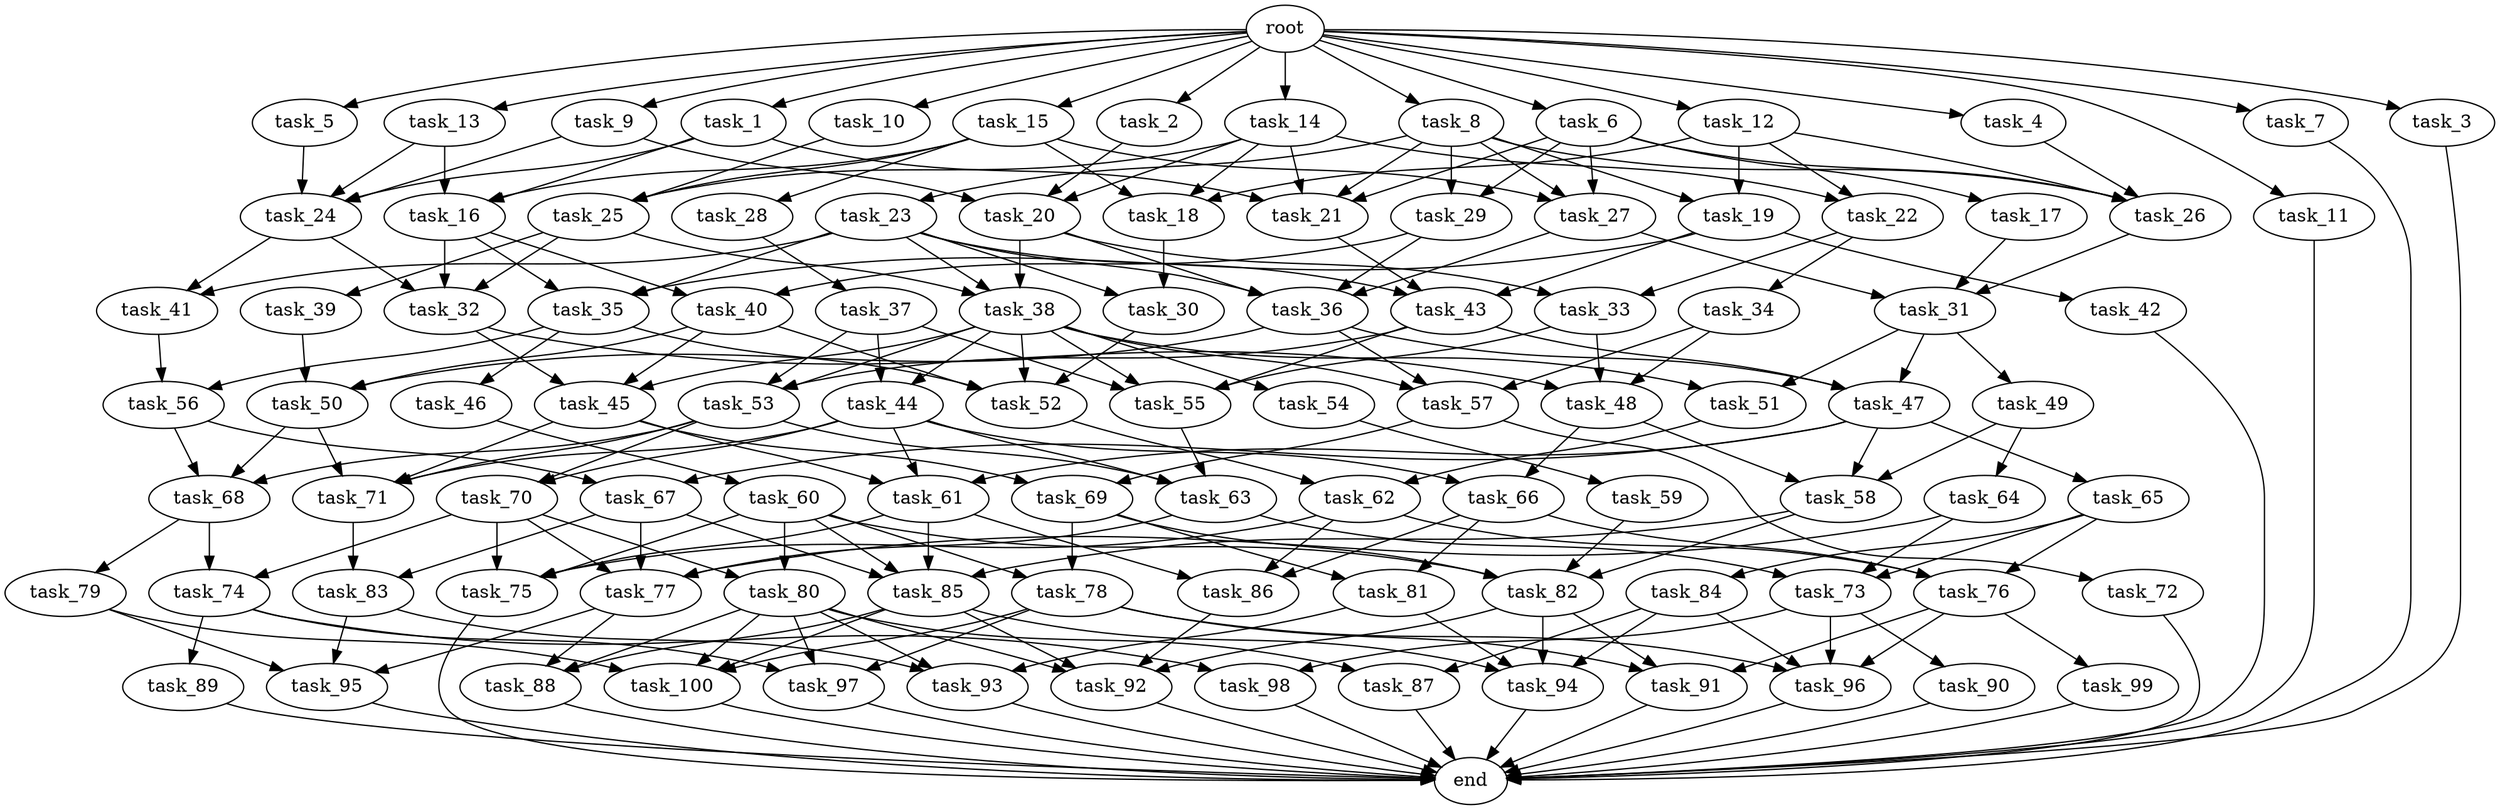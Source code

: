 digraph G {
  task_66 [size="2.238090e+09"];
  task_71 [size="9.968597e+08"];
  task_79 [size="4.424093e+09"];
  task_27 [size="4.206051e+09"];
  task_34 [size="1.357427e+09"];
  task_69 [size="1.897816e+09"];
  task_63 [size="5.523235e+08"];
  task_87 [size="4.057529e+09"];
  task_26 [size="3.416340e+09"];
  task_25 [size="1.573674e+09"];
  task_44 [size="2.377292e+09"];
  task_19 [size="2.448040e+09"];
  task_57 [size="8.736715e+08"];
  task_47 [size="4.752843e+09"];
  task_29 [size="3.075720e+09"];
  task_20 [size="2.507902e+09"];
  task_56 [size="4.640165e+09"];
  task_15 [size="4.495928e+09"];
  task_77 [size="2.269331e+09"];
  task_92 [size="2.661210e+09"];
  task_100 [size="4.932077e+09"];
  task_16 [size="2.328907e+09"];
  task_91 [size="3.339197e+09"];
  task_82 [size="8.741368e+08"];
  task_73 [size="4.854367e+09"];
  task_65 [size="8.469873e+08"];
  task_10 [size="4.223207e+09"];
  task_30 [size="2.080096e+09"];
  task_23 [size="3.170587e+09"];
  task_78 [size="3.862245e+09"];
  task_28 [size="3.186247e+09"];
  task_38 [size="3.989206e+09"];
  task_32 [size="1.723158e+09"];
  task_4 [size="3.139580e+09"];
  task_9 [size="1.235381e+09"];
  task_84 [size="5.820069e+08"];
  task_14 [size="3.700619e+08"];
  end [size="0.000000e+00"];
  task_83 [size="4.865232e+09"];
  task_90 [size="3.972580e+09"];
  task_59 [size="3.631453e+09"];
  task_12 [size="3.117484e+09"];
  task_46 [size="3.597064e+09"];
  task_36 [size="7.686944e+08"];
  task_40 [size="1.362573e+09"];
  task_62 [size="9.334729e+08"];
  task_45 [size="3.620136e+09"];
  task_53 [size="4.194785e+09"];
  task_24 [size="2.485952e+09"];
  task_33 [size="3.350087e+09"];
  task_89 [size="2.140956e+09"];
  task_94 [size="1.343759e+09"];
  task_41 [size="3.458582e+09"];
  task_72 [size="2.762171e+09"];
  task_18 [size="3.432349e+09"];
  task_64 [size="1.111425e+09"];
  task_54 [size="1.949842e+08"];
  task_95 [size="2.146934e+09"];
  task_70 [size="1.300286e+09"];
  task_11 [size="3.128590e+09"];
  task_43 [size="3.277493e+09"];
  task_88 [size="3.326098e+09"];
  task_96 [size="1.943013e+09"];
  task_6 [size="3.358175e+09"];
  task_42 [size="1.179530e+09"];
  task_17 [size="3.364531e+09"];
  task_22 [size="3.566830e+09"];
  task_93 [size="2.769126e+09"];
  task_98 [size="3.444667e+09"];
  task_97 [size="4.788461e+09"];
  task_58 [size="1.141140e+09"];
  task_67 [size="3.561994e+09"];
  root [size="0.000000e+00"];
  task_48 [size="1.523611e+09"];
  task_35 [size="2.584057e+09"];
  task_80 [size="6.334797e+07"];
  task_99 [size="1.073408e+09"];
  task_68 [size="1.697277e+09"];
  task_1 [size="4.371477e+09"];
  task_55 [size="1.171840e+09"];
  task_13 [size="7.868493e+08"];
  task_52 [size="5.863384e+07"];
  task_81 [size="4.992511e+09"];
  task_39 [size="3.286908e+09"];
  task_2 [size="1.129538e+09"];
  task_37 [size="3.223448e+09"];
  task_5 [size="4.355831e+09"];
  task_76 [size="8.674720e+08"];
  task_51 [size="3.306092e+09"];
  task_7 [size="5.642508e+08"];
  task_60 [size="4.163899e+09"];
  task_74 [size="2.051644e+09"];
  task_85 [size="4.396641e+09"];
  task_49 [size="8.051915e+08"];
  task_31 [size="4.753123e+09"];
  task_21 [size="2.393134e+09"];
  task_3 [size="4.775608e+09"];
  task_8 [size="3.304202e+09"];
  task_75 [size="1.841806e+09"];
  task_50 [size="1.622830e+09"];
  task_61 [size="2.000007e+09"];
  task_86 [size="1.280703e+09"];

  task_66 -> task_76 [size="2.238090e+08"];
  task_66 -> task_81 [size="2.238090e+08"];
  task_66 -> task_86 [size="2.238090e+08"];
  task_71 -> task_83 [size="4.984298e+07"];
  task_79 -> task_100 [size="8.848187e+08"];
  task_79 -> task_95 [size="8.848187e+08"];
  task_27 -> task_36 [size="2.804034e+08"];
  task_27 -> task_31 [size="2.804034e+08"];
  task_34 -> task_57 [size="2.714855e+08"];
  task_34 -> task_48 [size="2.714855e+08"];
  task_69 -> task_81 [size="1.897816e+08"];
  task_69 -> task_78 [size="1.897816e+08"];
  task_69 -> task_82 [size="1.897816e+08"];
  task_63 -> task_73 [size="3.682157e+07"];
  task_63 -> task_77 [size="3.682157e+07"];
  task_87 -> end [size="1.000000e-12"];
  task_26 -> task_31 [size="1.708170e+08"];
  task_25 -> task_38 [size="1.049116e+08"];
  task_25 -> task_32 [size="1.049116e+08"];
  task_25 -> task_39 [size="1.049116e+08"];
  task_44 -> task_63 [size="2.377292e+08"];
  task_44 -> task_61 [size="2.377292e+08"];
  task_44 -> task_70 [size="2.377292e+08"];
  task_44 -> task_66 [size="2.377292e+08"];
  task_44 -> task_71 [size="2.377292e+08"];
  task_19 -> task_42 [size="2.448040e+08"];
  task_19 -> task_43 [size="2.448040e+08"];
  task_19 -> task_35 [size="2.448040e+08"];
  task_57 -> task_69 [size="5.824477e+07"];
  task_57 -> task_72 [size="5.824477e+07"];
  task_47 -> task_58 [size="3.168562e+08"];
  task_47 -> task_65 [size="3.168562e+08"];
  task_47 -> task_67 [size="3.168562e+08"];
  task_47 -> task_61 [size="3.168562e+08"];
  task_29 -> task_36 [size="3.075720e+08"];
  task_29 -> task_40 [size="3.075720e+08"];
  task_20 -> task_36 [size="1.671934e+08"];
  task_20 -> task_38 [size="1.671934e+08"];
  task_20 -> task_33 [size="1.671934e+08"];
  task_56 -> task_68 [size="4.640165e+08"];
  task_56 -> task_67 [size="4.640165e+08"];
  task_15 -> task_27 [size="8.991856e+08"];
  task_15 -> task_28 [size="8.991856e+08"];
  task_15 -> task_16 [size="8.991856e+08"];
  task_15 -> task_25 [size="8.991856e+08"];
  task_15 -> task_18 [size="8.991856e+08"];
  task_77 -> task_88 [size="1.134665e+08"];
  task_77 -> task_95 [size="1.134665e+08"];
  task_92 -> end [size="1.000000e-12"];
  task_100 -> end [size="1.000000e-12"];
  task_16 -> task_40 [size="1.552605e+08"];
  task_16 -> task_32 [size="1.552605e+08"];
  task_16 -> task_35 [size="1.552605e+08"];
  task_91 -> end [size="1.000000e-12"];
  task_82 -> task_94 [size="4.370684e+07"];
  task_82 -> task_92 [size="4.370684e+07"];
  task_82 -> task_91 [size="4.370684e+07"];
  task_73 -> task_96 [size="3.236245e+08"];
  task_73 -> task_90 [size="3.236245e+08"];
  task_73 -> task_98 [size="3.236245e+08"];
  task_65 -> task_76 [size="1.693975e+08"];
  task_65 -> task_73 [size="1.693975e+08"];
  task_65 -> task_84 [size="1.693975e+08"];
  task_10 -> task_25 [size="8.446414e+08"];
  task_30 -> task_52 [size="2.080096e+08"];
  task_23 -> task_36 [size="6.341174e+08"];
  task_23 -> task_30 [size="6.341174e+08"];
  task_23 -> task_41 [size="6.341174e+08"];
  task_23 -> task_38 [size="6.341174e+08"];
  task_23 -> task_43 [size="6.341174e+08"];
  task_23 -> task_35 [size="6.341174e+08"];
  task_78 -> task_97 [size="3.862245e+08"];
  task_78 -> task_96 [size="3.862245e+08"];
  task_78 -> task_100 [size="3.862245e+08"];
  task_78 -> task_91 [size="3.862245e+08"];
  task_28 -> task_37 [size="6.372494e+08"];
  task_38 -> task_57 [size="2.659471e+08"];
  task_38 -> task_51 [size="2.659471e+08"];
  task_38 -> task_55 [size="2.659471e+08"];
  task_38 -> task_54 [size="2.659471e+08"];
  task_38 -> task_53 [size="2.659471e+08"];
  task_38 -> task_44 [size="2.659471e+08"];
  task_38 -> task_52 [size="2.659471e+08"];
  task_38 -> task_45 [size="2.659471e+08"];
  task_32 -> task_45 [size="1.148772e+08"];
  task_32 -> task_48 [size="1.148772e+08"];
  task_4 -> task_26 [size="6.279160e+08"];
  task_9 -> task_20 [size="2.470762e+08"];
  task_9 -> task_24 [size="2.470762e+08"];
  task_84 -> task_94 [size="1.164014e+08"];
  task_84 -> task_96 [size="1.164014e+08"];
  task_84 -> task_87 [size="1.164014e+08"];
  task_14 -> task_21 [size="7.401237e+07"];
  task_14 -> task_22 [size="7.401237e+07"];
  task_14 -> task_20 [size="7.401237e+07"];
  task_14 -> task_25 [size="7.401237e+07"];
  task_14 -> task_18 [size="7.401237e+07"];
  task_83 -> task_95 [size="4.865232e+08"];
  task_83 -> task_93 [size="4.865232e+08"];
  task_90 -> end [size="1.000000e-12"];
  task_59 -> task_82 [size="7.262906e+08"];
  task_12 -> task_19 [size="6.234968e+08"];
  task_12 -> task_22 [size="6.234968e+08"];
  task_12 -> task_18 [size="6.234968e+08"];
  task_12 -> task_26 [size="6.234968e+08"];
  task_46 -> task_60 [size="7.194128e+08"];
  task_36 -> task_50 [size="3.843472e+07"];
  task_36 -> task_47 [size="3.843472e+07"];
  task_36 -> task_57 [size="3.843472e+07"];
  task_40 -> task_50 [size="1.362573e+08"];
  task_40 -> task_52 [size="1.362573e+08"];
  task_40 -> task_45 [size="1.362573e+08"];
  task_62 -> task_76 [size="9.334729e+07"];
  task_62 -> task_75 [size="9.334729e+07"];
  task_62 -> task_86 [size="9.334729e+07"];
  task_45 -> task_61 [size="2.413424e+08"];
  task_45 -> task_69 [size="2.413424e+08"];
  task_45 -> task_71 [size="2.413424e+08"];
  task_53 -> task_68 [size="2.796523e+08"];
  task_53 -> task_63 [size="2.796523e+08"];
  task_53 -> task_70 [size="2.796523e+08"];
  task_53 -> task_71 [size="2.796523e+08"];
  task_24 -> task_41 [size="1.242976e+08"];
  task_24 -> task_32 [size="1.242976e+08"];
  task_33 -> task_55 [size="3.350087e+08"];
  task_33 -> task_48 [size="3.350087e+08"];
  task_89 -> end [size="1.000000e-12"];
  task_94 -> end [size="1.000000e-12"];
  task_41 -> task_56 [size="3.458582e+08"];
  task_72 -> end [size="1.000000e-12"];
  task_18 -> task_30 [size="2.288233e+08"];
  task_64 -> task_73 [size="2.222850e+08"];
  task_64 -> task_77 [size="2.222850e+08"];
  task_54 -> task_59 [size="3.899684e+07"];
  task_95 -> end [size="1.000000e-12"];
  task_70 -> task_75 [size="1.300286e+08"];
  task_70 -> task_74 [size="1.300286e+08"];
  task_70 -> task_80 [size="1.300286e+08"];
  task_70 -> task_77 [size="1.300286e+08"];
  task_11 -> end [size="1.000000e-12"];
  task_43 -> task_53 [size="2.184996e+08"];
  task_43 -> task_47 [size="2.184996e+08"];
  task_43 -> task_55 [size="2.184996e+08"];
  task_88 -> end [size="1.000000e-12"];
  task_96 -> end [size="1.000000e-12"];
  task_6 -> task_27 [size="6.716350e+08"];
  task_6 -> task_17 [size="6.716350e+08"];
  task_6 -> task_26 [size="6.716350e+08"];
  task_6 -> task_21 [size="6.716350e+08"];
  task_6 -> task_29 [size="6.716350e+08"];
  task_42 -> end [size="1.000000e-12"];
  task_17 -> task_31 [size="6.729061e+08"];
  task_22 -> task_34 [size="3.566830e+08"];
  task_22 -> task_33 [size="3.566830e+08"];
  task_93 -> end [size="1.000000e-12"];
  task_98 -> end [size="1.000000e-12"];
  task_97 -> end [size="1.000000e-12"];
  task_58 -> task_85 [size="7.607602e+07"];
  task_58 -> task_82 [size="7.607602e+07"];
  task_67 -> task_83 [size="3.561994e+08"];
  task_67 -> task_77 [size="3.561994e+08"];
  task_67 -> task_85 [size="3.561994e+08"];
  root -> task_4 [size="1.000000e-12"];
  root -> task_1 [size="1.000000e-12"];
  root -> task_7 [size="1.000000e-12"];
  root -> task_13 [size="1.000000e-12"];
  root -> task_8 [size="1.000000e-12"];
  root -> task_11 [size="1.000000e-12"];
  root -> task_15 [size="1.000000e-12"];
  root -> task_2 [size="1.000000e-12"];
  root -> task_9 [size="1.000000e-12"];
  root -> task_6 [size="1.000000e-12"];
  root -> task_14 [size="1.000000e-12"];
  root -> task_5 [size="1.000000e-12"];
  root -> task_12 [size="1.000000e-12"];
  root -> task_3 [size="1.000000e-12"];
  root -> task_10 [size="1.000000e-12"];
  task_48 -> task_58 [size="1.015741e+08"];
  task_48 -> task_66 [size="1.015741e+08"];
  task_35 -> task_56 [size="1.722705e+08"];
  task_35 -> task_52 [size="1.722705e+08"];
  task_35 -> task_46 [size="1.722705e+08"];
  task_80 -> task_88 [size="6.334797e+06"];
  task_80 -> task_97 [size="6.334797e+06"];
  task_80 -> task_92 [size="6.334797e+06"];
  task_80 -> task_87 [size="6.334797e+06"];
  task_80 -> task_100 [size="6.334797e+06"];
  task_80 -> task_93 [size="6.334797e+06"];
  task_99 -> end [size="1.000000e-12"];
  task_68 -> task_79 [size="1.131518e+08"];
  task_68 -> task_74 [size="1.131518e+08"];
  task_1 -> task_16 [size="8.742955e+08"];
  task_1 -> task_21 [size="8.742955e+08"];
  task_1 -> task_24 [size="8.742955e+08"];
  task_55 -> task_63 [size="5.859198e+07"];
  task_13 -> task_16 [size="1.573699e+08"];
  task_13 -> task_24 [size="1.573699e+08"];
  task_52 -> task_62 [size="2.931692e+06"];
  task_81 -> task_94 [size="4.992511e+08"];
  task_81 -> task_93 [size="4.992511e+08"];
  task_39 -> task_50 [size="6.573816e+08"];
  task_2 -> task_20 [size="2.259076e+08"];
  task_37 -> task_53 [size="6.446896e+08"];
  task_37 -> task_55 [size="6.446896e+08"];
  task_37 -> task_44 [size="6.446896e+08"];
  task_5 -> task_24 [size="8.711661e+08"];
  task_76 -> task_96 [size="5.783147e+07"];
  task_76 -> task_99 [size="5.783147e+07"];
  task_76 -> task_91 [size="5.783147e+07"];
  task_51 -> task_62 [size="3.306092e+08"];
  task_7 -> end [size="1.000000e-12"];
  task_60 -> task_75 [size="8.327799e+08"];
  task_60 -> task_80 [size="8.327799e+08"];
  task_60 -> task_78 [size="8.327799e+08"];
  task_60 -> task_85 [size="8.327799e+08"];
  task_60 -> task_82 [size="8.327799e+08"];
  task_74 -> task_97 [size="2.051644e+08"];
  task_74 -> task_89 [size="2.051644e+08"];
  task_74 -> task_98 [size="2.051644e+08"];
  task_85 -> task_88 [size="2.198320e+08"];
  task_85 -> task_94 [size="2.198320e+08"];
  task_85 -> task_92 [size="2.198320e+08"];
  task_85 -> task_100 [size="2.198320e+08"];
  task_49 -> task_58 [size="1.610383e+08"];
  task_49 -> task_64 [size="1.610383e+08"];
  task_31 -> task_49 [size="3.168749e+08"];
  task_31 -> task_47 [size="3.168749e+08"];
  task_31 -> task_51 [size="3.168749e+08"];
  task_21 -> task_43 [size="1.196567e+08"];
  task_3 -> end [size="1.000000e-12"];
  task_8 -> task_19 [size="6.608405e+08"];
  task_8 -> task_27 [size="6.608405e+08"];
  task_8 -> task_21 [size="6.608405e+08"];
  task_8 -> task_23 [size="6.608405e+08"];
  task_8 -> task_29 [size="6.608405e+08"];
  task_8 -> task_26 [size="6.608405e+08"];
  task_75 -> end [size="1.000000e-12"];
  task_50 -> task_68 [size="1.081886e+08"];
  task_50 -> task_71 [size="1.081886e+08"];
  task_61 -> task_75 [size="1.333338e+08"];
  task_61 -> task_86 [size="1.333338e+08"];
  task_61 -> task_85 [size="1.333338e+08"];
  task_86 -> task_92 [size="8.538018e+07"];
}
